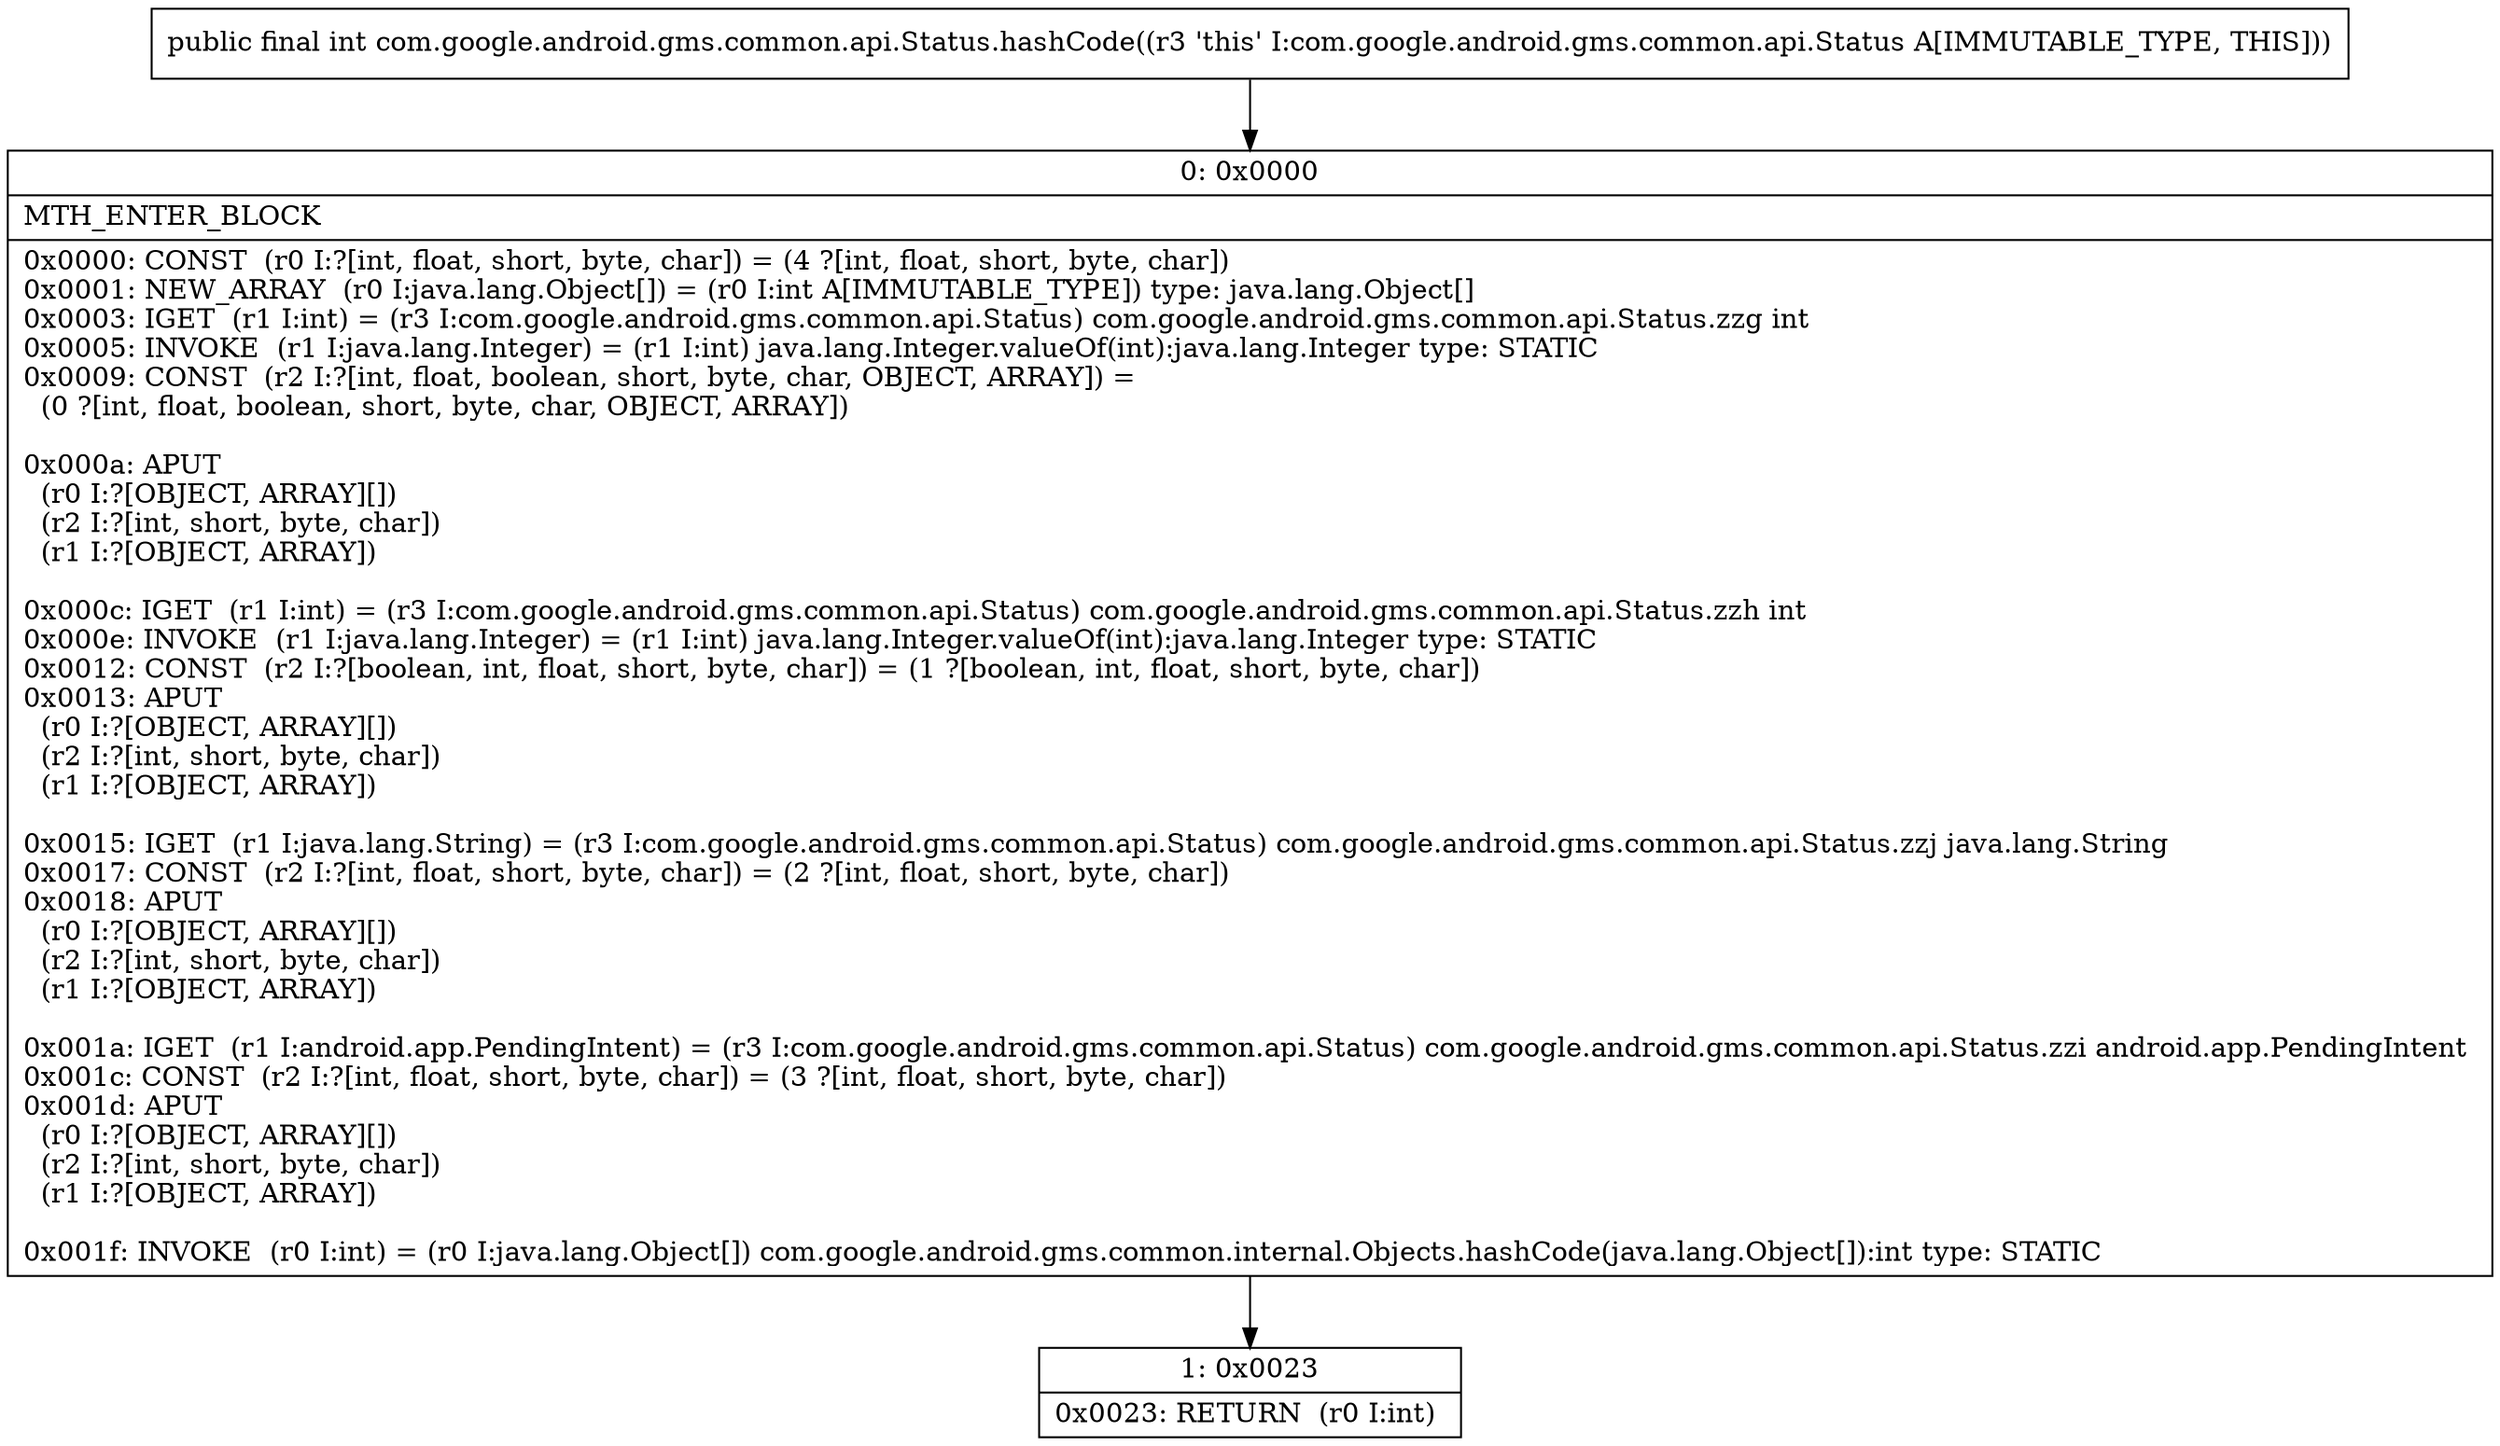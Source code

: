 digraph "CFG forcom.google.android.gms.common.api.Status.hashCode()I" {
Node_0 [shape=record,label="{0\:\ 0x0000|MTH_ENTER_BLOCK\l|0x0000: CONST  (r0 I:?[int, float, short, byte, char]) = (4 ?[int, float, short, byte, char]) \l0x0001: NEW_ARRAY  (r0 I:java.lang.Object[]) = (r0 I:int A[IMMUTABLE_TYPE]) type: java.lang.Object[] \l0x0003: IGET  (r1 I:int) = (r3 I:com.google.android.gms.common.api.Status) com.google.android.gms.common.api.Status.zzg int \l0x0005: INVOKE  (r1 I:java.lang.Integer) = (r1 I:int) java.lang.Integer.valueOf(int):java.lang.Integer type: STATIC \l0x0009: CONST  (r2 I:?[int, float, boolean, short, byte, char, OBJECT, ARRAY]) = \l  (0 ?[int, float, boolean, short, byte, char, OBJECT, ARRAY])\l \l0x000a: APUT  \l  (r0 I:?[OBJECT, ARRAY][])\l  (r2 I:?[int, short, byte, char])\l  (r1 I:?[OBJECT, ARRAY])\l \l0x000c: IGET  (r1 I:int) = (r3 I:com.google.android.gms.common.api.Status) com.google.android.gms.common.api.Status.zzh int \l0x000e: INVOKE  (r1 I:java.lang.Integer) = (r1 I:int) java.lang.Integer.valueOf(int):java.lang.Integer type: STATIC \l0x0012: CONST  (r2 I:?[boolean, int, float, short, byte, char]) = (1 ?[boolean, int, float, short, byte, char]) \l0x0013: APUT  \l  (r0 I:?[OBJECT, ARRAY][])\l  (r2 I:?[int, short, byte, char])\l  (r1 I:?[OBJECT, ARRAY])\l \l0x0015: IGET  (r1 I:java.lang.String) = (r3 I:com.google.android.gms.common.api.Status) com.google.android.gms.common.api.Status.zzj java.lang.String \l0x0017: CONST  (r2 I:?[int, float, short, byte, char]) = (2 ?[int, float, short, byte, char]) \l0x0018: APUT  \l  (r0 I:?[OBJECT, ARRAY][])\l  (r2 I:?[int, short, byte, char])\l  (r1 I:?[OBJECT, ARRAY])\l \l0x001a: IGET  (r1 I:android.app.PendingIntent) = (r3 I:com.google.android.gms.common.api.Status) com.google.android.gms.common.api.Status.zzi android.app.PendingIntent \l0x001c: CONST  (r2 I:?[int, float, short, byte, char]) = (3 ?[int, float, short, byte, char]) \l0x001d: APUT  \l  (r0 I:?[OBJECT, ARRAY][])\l  (r2 I:?[int, short, byte, char])\l  (r1 I:?[OBJECT, ARRAY])\l \l0x001f: INVOKE  (r0 I:int) = (r0 I:java.lang.Object[]) com.google.android.gms.common.internal.Objects.hashCode(java.lang.Object[]):int type: STATIC \l}"];
Node_1 [shape=record,label="{1\:\ 0x0023|0x0023: RETURN  (r0 I:int) \l}"];
MethodNode[shape=record,label="{public final int com.google.android.gms.common.api.Status.hashCode((r3 'this' I:com.google.android.gms.common.api.Status A[IMMUTABLE_TYPE, THIS])) }"];
MethodNode -> Node_0;
Node_0 -> Node_1;
}

